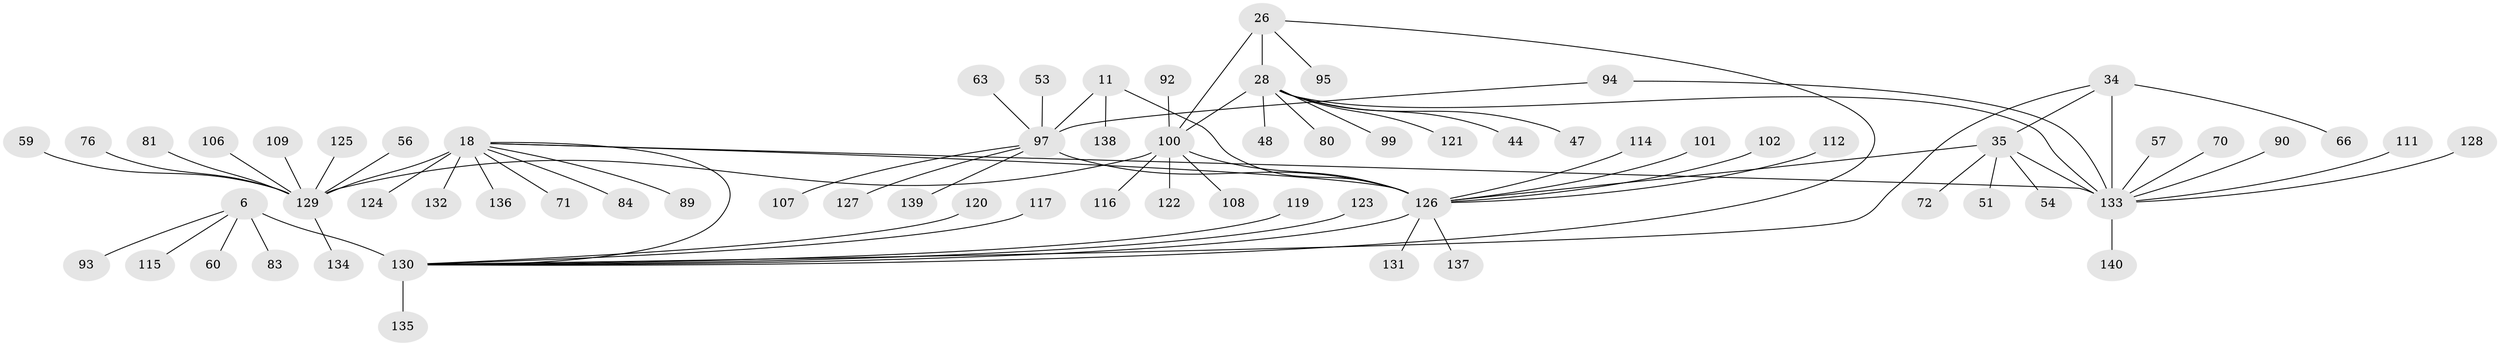// original degree distribution, {9: 0.03571428571428571, 10: 0.05, 15: 0.007142857142857143, 7: 0.05714285714285714, 11: 0.04285714285714286, 6: 0.007142857142857143, 12: 0.014285714285714285, 8: 0.04285714285714286, 2: 0.1, 1: 0.6357142857142857, 3: 0.007142857142857143}
// Generated by graph-tools (version 1.1) at 2025/55/03/09/25 04:55:54]
// undirected, 70 vertices, 79 edges
graph export_dot {
graph [start="1"]
  node [color=gray90,style=filled];
  6 [super="+1"];
  11 [super="+8"];
  18 [super="+16+15"];
  26 [super="+25"];
  28 [super="+27"];
  34 [super="+32"];
  35 [super="+29"];
  44;
  47;
  48;
  51;
  53;
  54;
  56 [super="+36"];
  57;
  59;
  60 [super="+46"];
  63;
  66;
  70;
  71;
  72;
  76;
  80;
  81;
  83;
  84;
  89;
  90;
  92;
  93;
  94;
  95 [super="+55"];
  97 [super="+13"];
  99;
  100 [super="+24+39+42+77+91"];
  101;
  102;
  106;
  107 [super="+61"];
  108;
  109;
  111;
  112;
  114;
  115 [super="+69"];
  116;
  117;
  119;
  120;
  121;
  122;
  123;
  124;
  125;
  126 [super="+67+37+50+74+88"];
  127;
  128 [super="+64+79"];
  129 [super="+21"];
  130 [super="+7+40+52+62+73+4+38+41+45+68+78+86+87+96+98+105+110+113"];
  131 [super="+118"];
  132;
  133 [super="+65+75+85+103+104+33"];
  134;
  135;
  136;
  137;
  138;
  139;
  140;
  6 -- 83;
  6 -- 93;
  6 -- 60;
  6 -- 115;
  6 -- 130 [weight=10];
  11 -- 138;
  11 -- 126 [weight=6];
  11 -- 97 [weight=4];
  18 -- 126 [weight=3];
  18 -- 136;
  18 -- 71;
  18 -- 89;
  18 -- 133 [weight=2];
  18 -- 132;
  18 -- 84;
  18 -- 124;
  18 -- 130 [weight=2];
  18 -- 129 [weight=12];
  26 -- 28 [weight=6];
  26 -- 95;
  26 -- 130;
  26 -- 100 [weight=4];
  28 -- 47;
  28 -- 99;
  28 -- 44;
  28 -- 48;
  28 -- 80;
  28 -- 121;
  28 -- 100 [weight=6];
  28 -- 133;
  34 -- 35 [weight=4];
  34 -- 66;
  34 -- 130;
  34 -- 133 [weight=6];
  35 -- 51;
  35 -- 54;
  35 -- 72;
  35 -- 126;
  35 -- 133 [weight=6];
  53 -- 97;
  56 -- 129;
  57 -- 133;
  59 -- 129;
  63 -- 97;
  70 -- 133;
  76 -- 129;
  81 -- 129;
  90 -- 133;
  92 -- 100;
  94 -- 133;
  94 -- 97;
  97 -- 139;
  97 -- 107;
  97 -- 126 [weight=6];
  97 -- 127;
  100 -- 108;
  100 -- 116;
  100 -- 122;
  100 -- 126;
  100 -- 129;
  101 -- 126;
  102 -- 126;
  106 -- 129;
  109 -- 129;
  111 -- 133;
  112 -- 126;
  114 -- 126;
  117 -- 130;
  119 -- 130;
  120 -- 130;
  123 -- 130;
  125 -- 129;
  126 -- 131;
  126 -- 137;
  126 -- 130;
  128 -- 133;
  129 -- 134;
  130 -- 135;
  133 -- 140;
}
